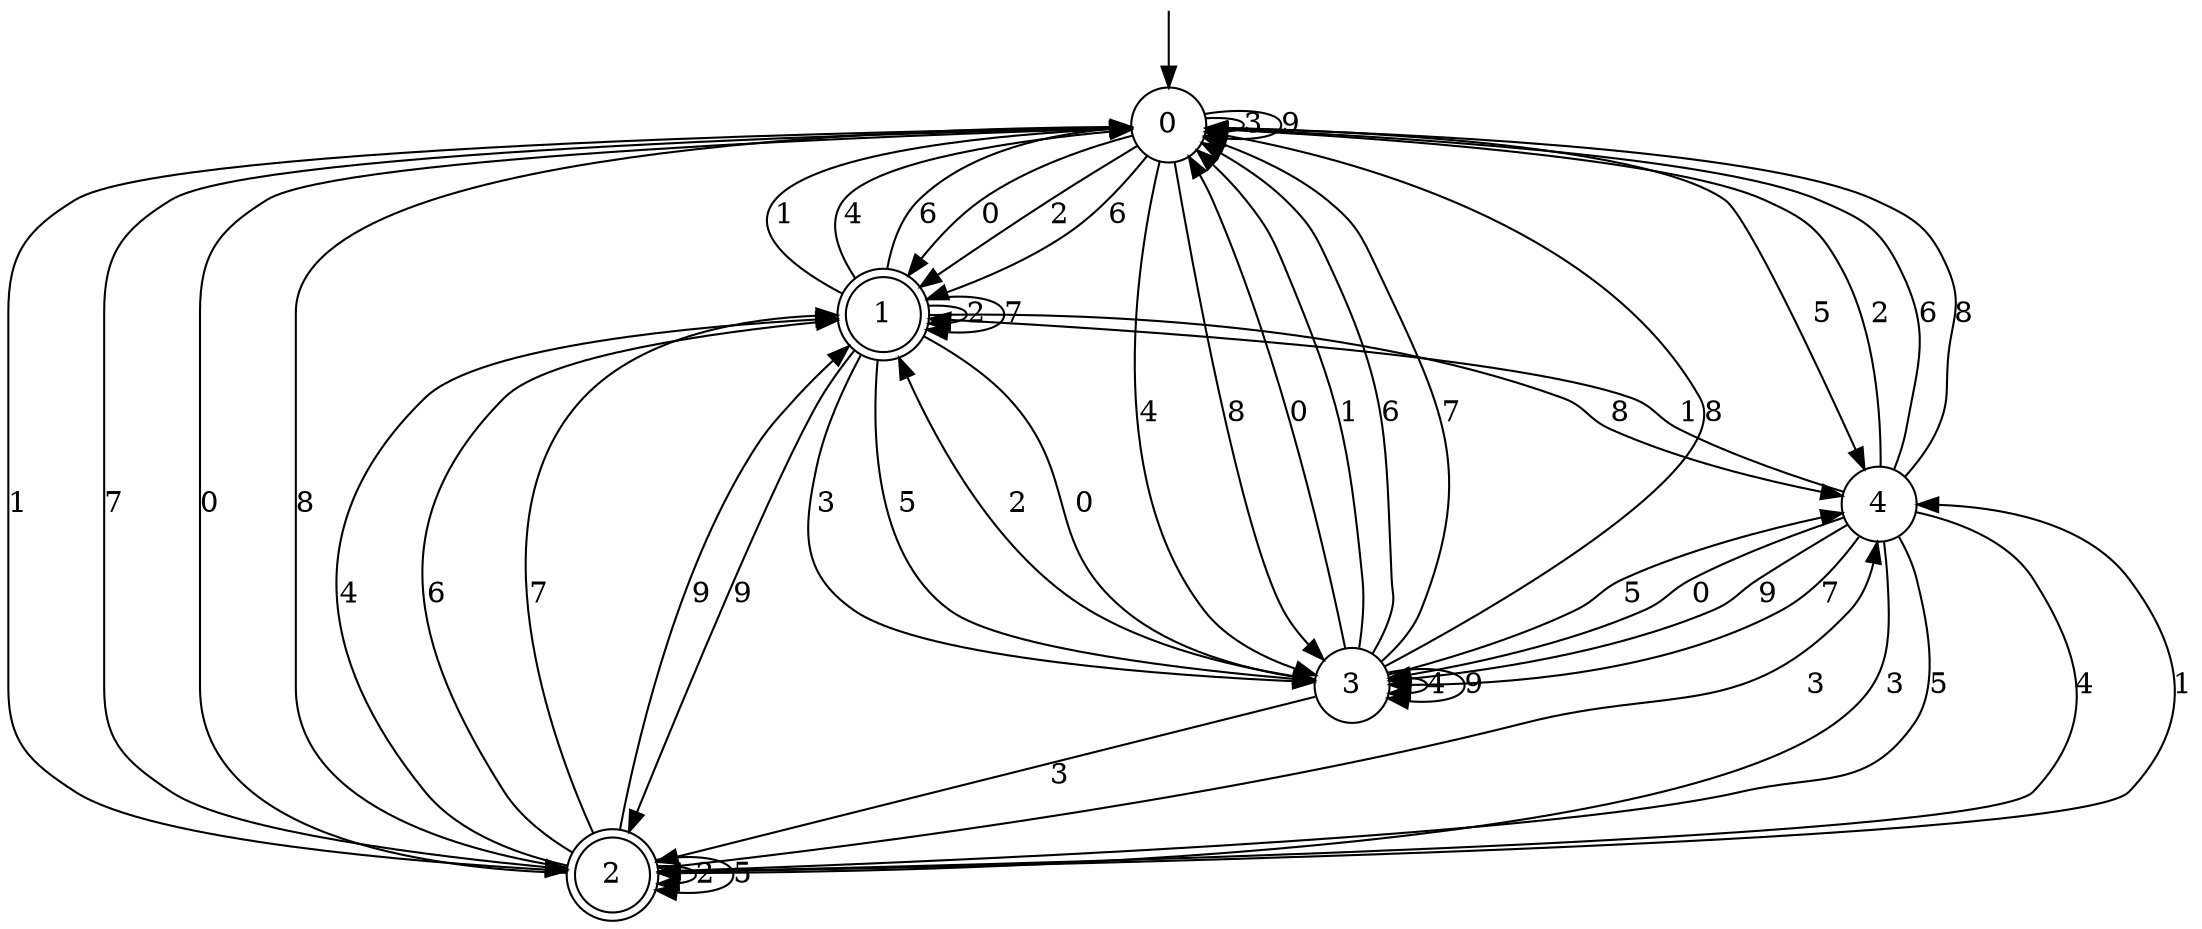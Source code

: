 digraph g {

	s0 [shape="circle" label="0"];
	s1 [shape="doublecircle" label="1"];
	s2 [shape="doublecircle" label="2"];
	s3 [shape="circle" label="3"];
	s4 [shape="circle" label="4"];
	s0 -> s1 [label="0"];
	s0 -> s2 [label="1"];
	s0 -> s1 [label="2"];
	s0 -> s0 [label="3"];
	s0 -> s3 [label="4"];
	s0 -> s4 [label="5"];
	s0 -> s1 [label="6"];
	s0 -> s2 [label="7"];
	s0 -> s3 [label="8"];
	s0 -> s0 [label="9"];
	s1 -> s3 [label="0"];
	s1 -> s0 [label="1"];
	s1 -> s1 [label="2"];
	s1 -> s3 [label="3"];
	s1 -> s0 [label="4"];
	s1 -> s3 [label="5"];
	s1 -> s0 [label="6"];
	s1 -> s1 [label="7"];
	s1 -> s4 [label="8"];
	s1 -> s2 [label="9"];
	s2 -> s0 [label="0"];
	s2 -> s4 [label="1"];
	s2 -> s2 [label="2"];
	s2 -> s4 [label="3"];
	s2 -> s1 [label="4"];
	s2 -> s2 [label="5"];
	s2 -> s1 [label="6"];
	s2 -> s1 [label="7"];
	s2 -> s0 [label="8"];
	s2 -> s1 [label="9"];
	s3 -> s0 [label="0"];
	s3 -> s0 [label="1"];
	s3 -> s1 [label="2"];
	s3 -> s2 [label="3"];
	s3 -> s3 [label="4"];
	s3 -> s4 [label="5"];
	s3 -> s0 [label="6"];
	s3 -> s0 [label="7"];
	s3 -> s0 [label="8"];
	s3 -> s3 [label="9"];
	s4 -> s3 [label="0"];
	s4 -> s1 [label="1"];
	s4 -> s0 [label="2"];
	s4 -> s2 [label="3"];
	s4 -> s2 [label="4"];
	s4 -> s2 [label="5"];
	s4 -> s0 [label="6"];
	s4 -> s3 [label="7"];
	s4 -> s0 [label="8"];
	s4 -> s3 [label="9"];

__start0 [label="" shape="none" width="0" height="0"];
__start0 -> s0;

}
